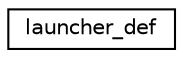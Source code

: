 digraph "Graphical Class Hierarchy"
{
  edge [fontname="Helvetica",fontsize="10",labelfontname="Helvetica",labelfontsize="10"];
  node [fontname="Helvetica",fontsize="10",shape=record];
  rankdir="LR";
  Node0 [label="launcher_def",height=0.2,width=0.4,color="black", fillcolor="white", style="filled",URL="$structlauncher__def.html"];
}
